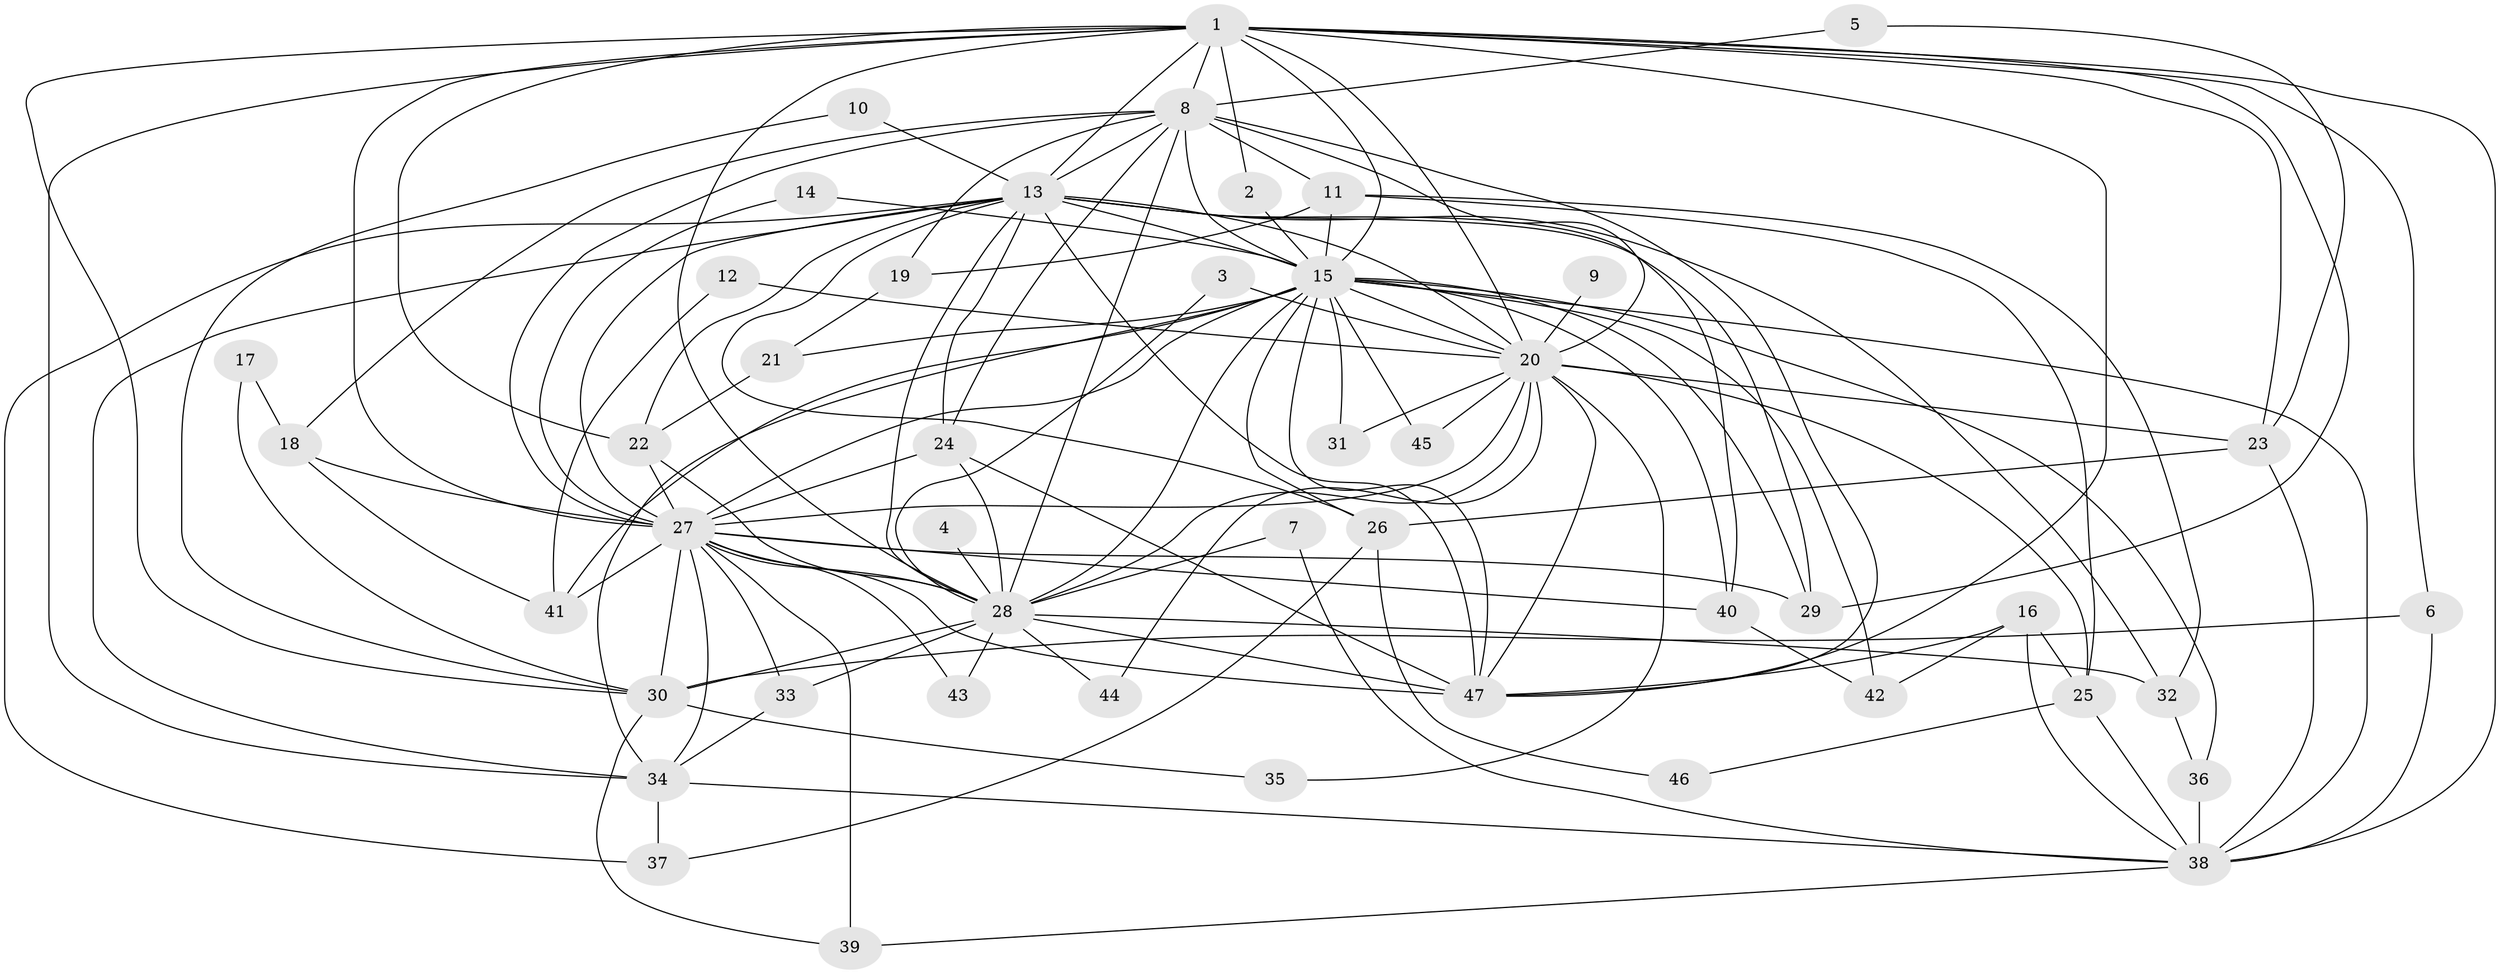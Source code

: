 // original degree distribution, {14: 0.02127659574468085, 30: 0.010638297872340425, 17: 0.010638297872340425, 21: 0.010638297872340425, 24: 0.010638297872340425, 19: 0.02127659574468085, 22: 0.010638297872340425, 12: 0.010638297872340425, 6: 0.031914893617021274, 4: 0.0425531914893617, 5: 0.05319148936170213, 3: 0.1702127659574468, 2: 0.574468085106383, 11: 0.010638297872340425, 8: 0.010638297872340425}
// Generated by graph-tools (version 1.1) at 2025/01/03/09/25 03:01:15]
// undirected, 47 vertices, 129 edges
graph export_dot {
graph [start="1"]
  node [color=gray90,style=filled];
  1;
  2;
  3;
  4;
  5;
  6;
  7;
  8;
  9;
  10;
  11;
  12;
  13;
  14;
  15;
  16;
  17;
  18;
  19;
  20;
  21;
  22;
  23;
  24;
  25;
  26;
  27;
  28;
  29;
  30;
  31;
  32;
  33;
  34;
  35;
  36;
  37;
  38;
  39;
  40;
  41;
  42;
  43;
  44;
  45;
  46;
  47;
  1 -- 2 [weight=1.0];
  1 -- 6 [weight=1.0];
  1 -- 8 [weight=2.0];
  1 -- 13 [weight=2.0];
  1 -- 15 [weight=4.0];
  1 -- 20 [weight=3.0];
  1 -- 22 [weight=1.0];
  1 -- 23 [weight=1.0];
  1 -- 27 [weight=4.0];
  1 -- 28 [weight=3.0];
  1 -- 29 [weight=1.0];
  1 -- 30 [weight=1.0];
  1 -- 34 [weight=1.0];
  1 -- 38 [weight=1.0];
  1 -- 47 [weight=2.0];
  2 -- 15 [weight=2.0];
  3 -- 20 [weight=1.0];
  3 -- 28 [weight=1.0];
  4 -- 28 [weight=1.0];
  5 -- 8 [weight=1.0];
  5 -- 23 [weight=1.0];
  6 -- 30 [weight=1.0];
  6 -- 38 [weight=1.0];
  7 -- 28 [weight=1.0];
  7 -- 38 [weight=1.0];
  8 -- 11 [weight=1.0];
  8 -- 13 [weight=1.0];
  8 -- 15 [weight=2.0];
  8 -- 18 [weight=1.0];
  8 -- 19 [weight=1.0];
  8 -- 20 [weight=1.0];
  8 -- 24 [weight=1.0];
  8 -- 27 [weight=1.0];
  8 -- 28 [weight=2.0];
  8 -- 47 [weight=1.0];
  9 -- 20 [weight=1.0];
  10 -- 13 [weight=1.0];
  10 -- 30 [weight=1.0];
  11 -- 15 [weight=1.0];
  11 -- 19 [weight=1.0];
  11 -- 25 [weight=1.0];
  11 -- 32 [weight=1.0];
  12 -- 20 [weight=1.0];
  12 -- 41 [weight=1.0];
  13 -- 15 [weight=2.0];
  13 -- 20 [weight=1.0];
  13 -- 22 [weight=1.0];
  13 -- 24 [weight=1.0];
  13 -- 26 [weight=1.0];
  13 -- 27 [weight=1.0];
  13 -- 28 [weight=1.0];
  13 -- 29 [weight=1.0];
  13 -- 32 [weight=1.0];
  13 -- 34 [weight=1.0];
  13 -- 37 [weight=1.0];
  13 -- 40 [weight=1.0];
  13 -- 47 [weight=2.0];
  14 -- 15 [weight=1.0];
  14 -- 27 [weight=1.0];
  15 -- 20 [weight=2.0];
  15 -- 21 [weight=1.0];
  15 -- 26 [weight=1.0];
  15 -- 27 [weight=2.0];
  15 -- 28 [weight=3.0];
  15 -- 29 [weight=1.0];
  15 -- 31 [weight=1.0];
  15 -- 34 [weight=1.0];
  15 -- 36 [weight=1.0];
  15 -- 38 [weight=2.0];
  15 -- 40 [weight=1.0];
  15 -- 41 [weight=1.0];
  15 -- 42 [weight=1.0];
  15 -- 45 [weight=1.0];
  15 -- 47 [weight=2.0];
  16 -- 25 [weight=1.0];
  16 -- 38 [weight=1.0];
  16 -- 42 [weight=1.0];
  16 -- 47 [weight=1.0];
  17 -- 18 [weight=1.0];
  17 -- 30 [weight=1.0];
  18 -- 27 [weight=2.0];
  18 -- 41 [weight=1.0];
  19 -- 21 [weight=1.0];
  20 -- 23 [weight=1.0];
  20 -- 25 [weight=1.0];
  20 -- 27 [weight=2.0];
  20 -- 28 [weight=1.0];
  20 -- 31 [weight=1.0];
  20 -- 35 [weight=1.0];
  20 -- 44 [weight=1.0];
  20 -- 45 [weight=1.0];
  20 -- 47 [weight=1.0];
  21 -- 22 [weight=1.0];
  22 -- 27 [weight=2.0];
  22 -- 28 [weight=1.0];
  23 -- 26 [weight=1.0];
  23 -- 38 [weight=1.0];
  24 -- 27 [weight=1.0];
  24 -- 28 [weight=1.0];
  24 -- 47 [weight=1.0];
  25 -- 38 [weight=1.0];
  25 -- 46 [weight=1.0];
  26 -- 37 [weight=1.0];
  26 -- 46 [weight=1.0];
  27 -- 28 [weight=2.0];
  27 -- 29 [weight=1.0];
  27 -- 30 [weight=1.0];
  27 -- 33 [weight=1.0];
  27 -- 34 [weight=1.0];
  27 -- 39 [weight=1.0];
  27 -- 40 [weight=1.0];
  27 -- 41 [weight=2.0];
  27 -- 43 [weight=1.0];
  27 -- 47 [weight=3.0];
  28 -- 30 [weight=1.0];
  28 -- 32 [weight=1.0];
  28 -- 33 [weight=1.0];
  28 -- 43 [weight=1.0];
  28 -- 44 [weight=1.0];
  28 -- 47 [weight=1.0];
  30 -- 35 [weight=1.0];
  30 -- 39 [weight=1.0];
  32 -- 36 [weight=1.0];
  33 -- 34 [weight=1.0];
  34 -- 37 [weight=1.0];
  34 -- 38 [weight=1.0];
  36 -- 38 [weight=1.0];
  38 -- 39 [weight=1.0];
  40 -- 42 [weight=1.0];
}
